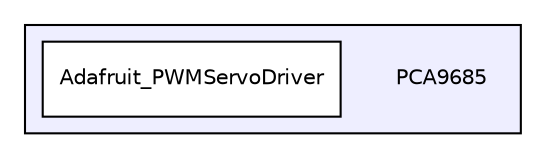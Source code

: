 digraph "PCA9685/" {
  compound=true
  node [ fontsize="10", fontname="Helvetica"];
  edge [ labelfontsize="10", labelfontname="Helvetica"];
  subgraph clusterdir_e3040953a8d459b4e439c8538fefe13f {
    graph [ bgcolor="#eeeeff", pencolor="black", label="" URL="dir_e3040953a8d459b4e439c8538fefe13f.html"];
    dir_e3040953a8d459b4e439c8538fefe13f [shape=plaintext label="PCA9685"];
    dir_f9ab4c821b25986758c22e4f13ca1c95 [shape=box label="Adafruit_PWMServoDriver" color="black" fillcolor="white" style="filled" URL="dir_f9ab4c821b25986758c22e4f13ca1c95.html"];
  }
}
